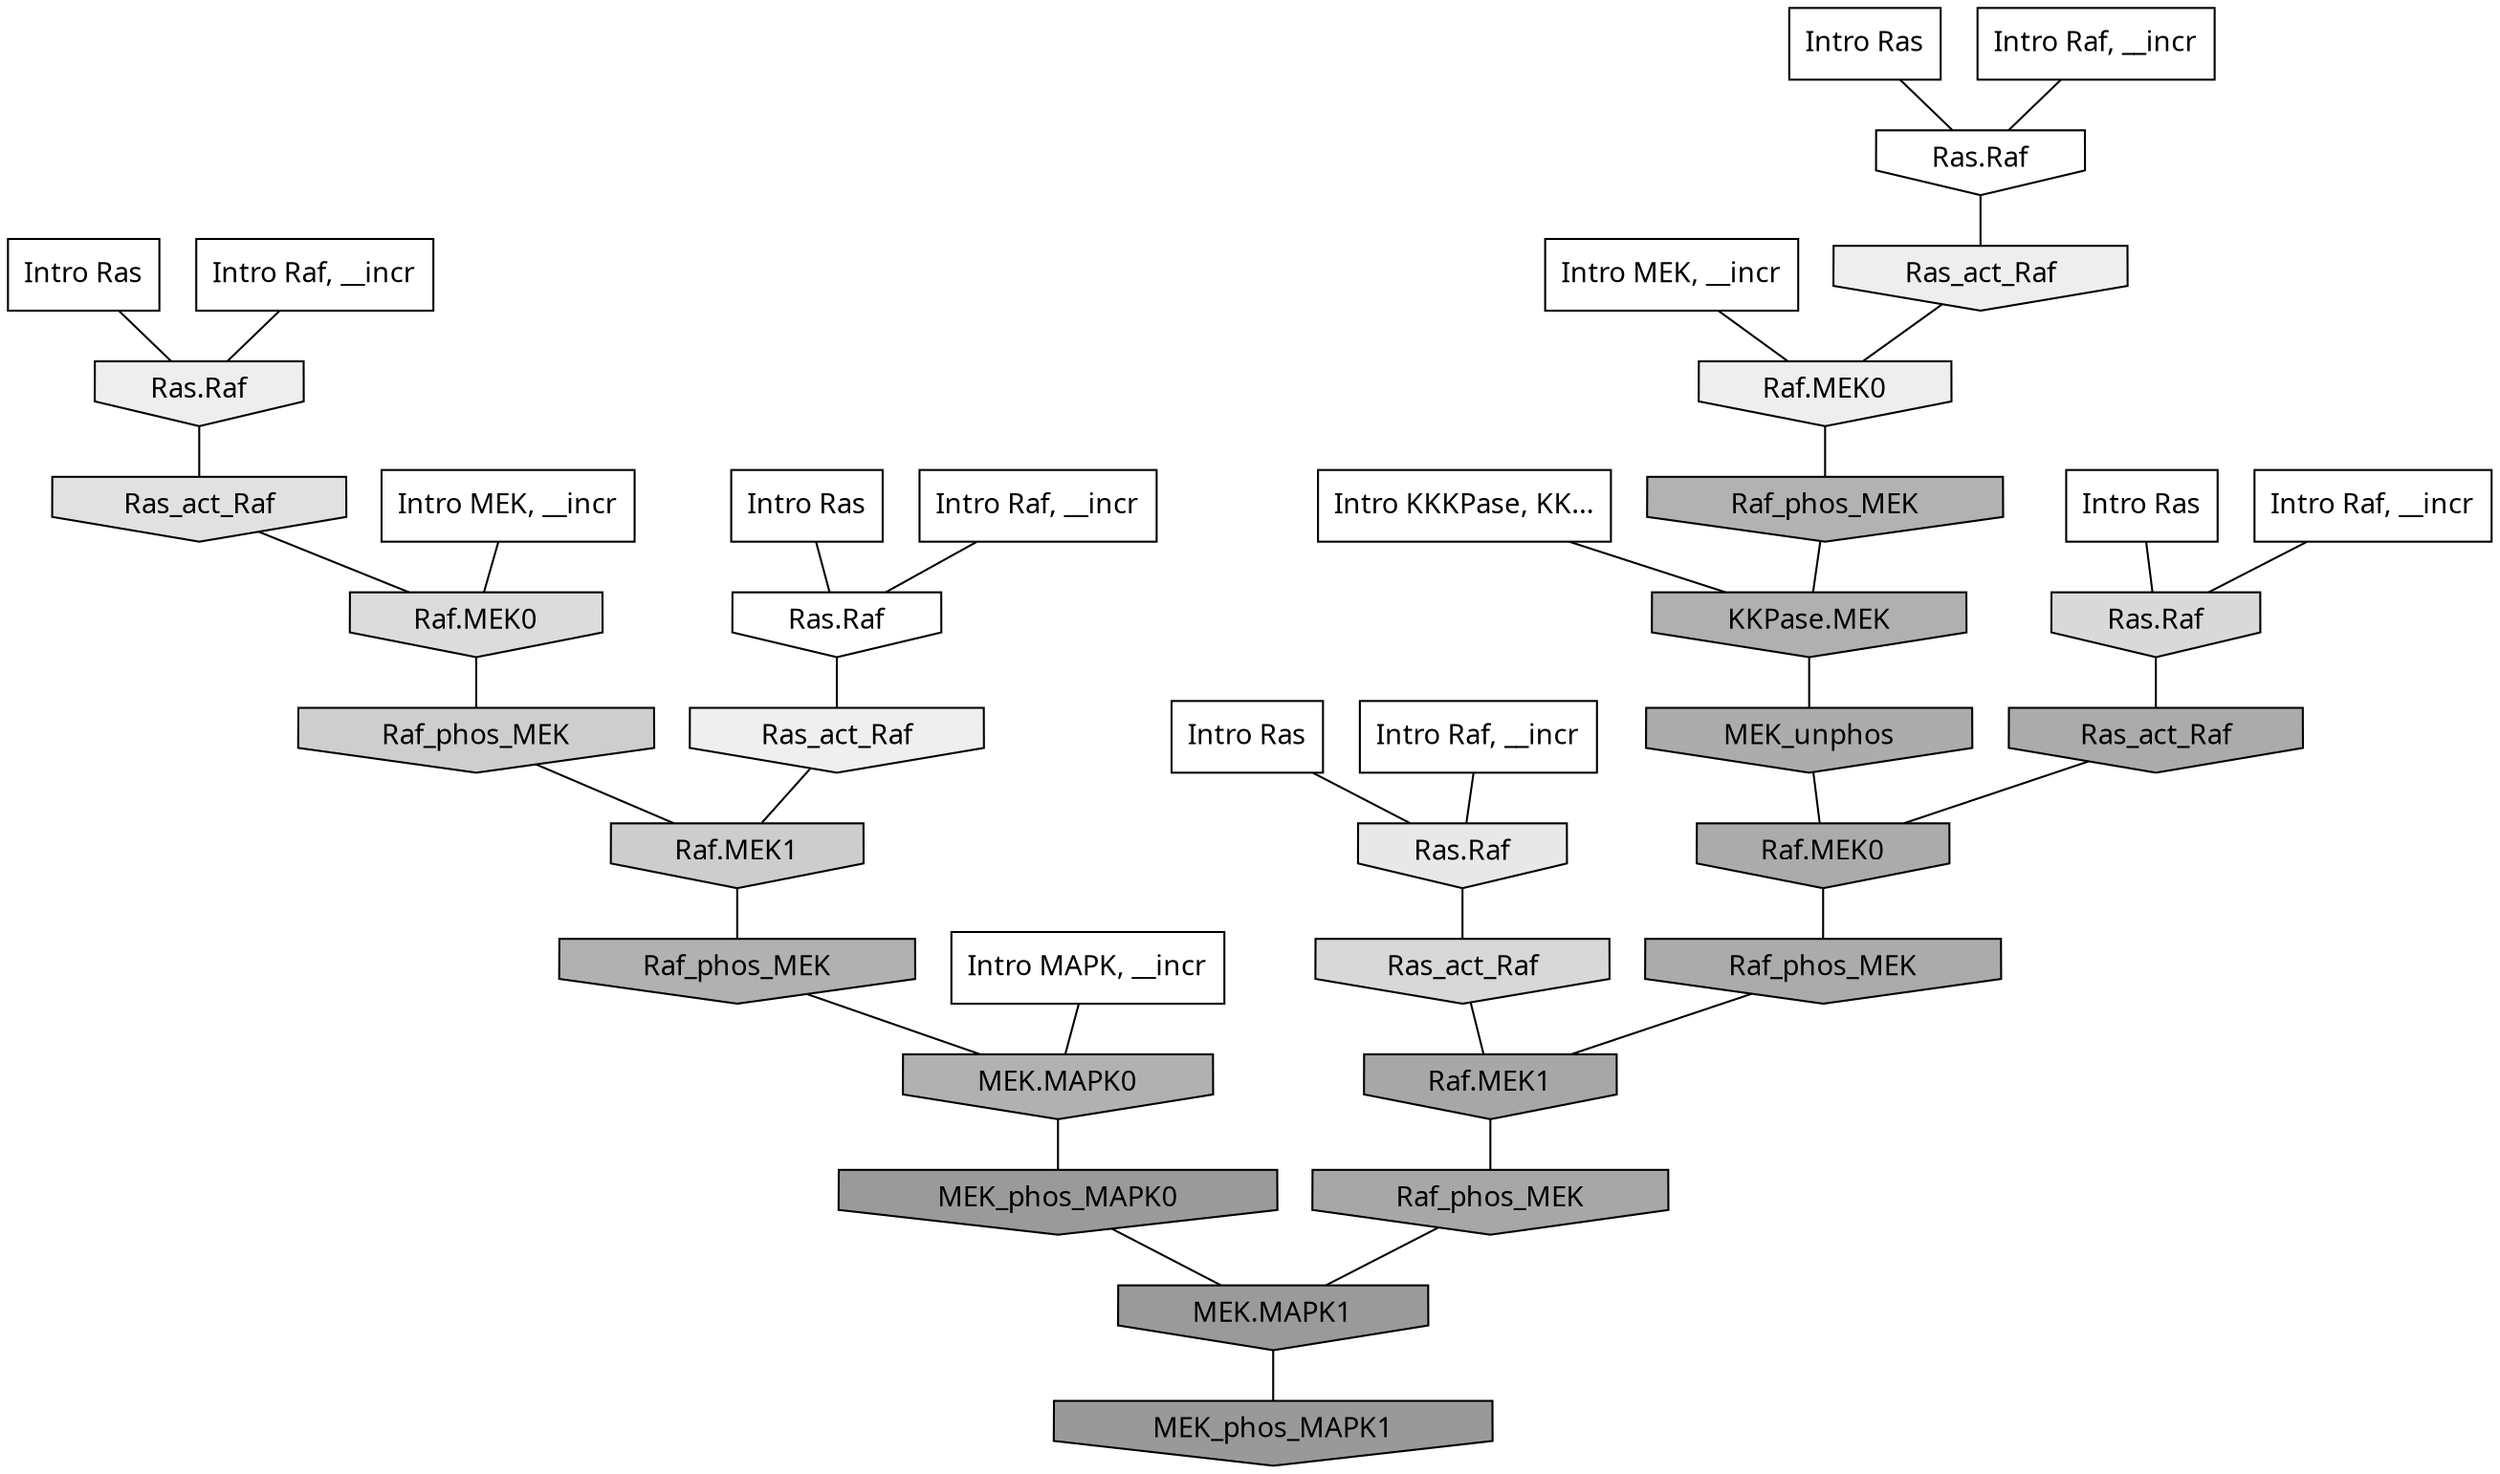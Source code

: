 digraph G{
  rankdir="TB";
  ranksep=0.30;
  node [fontname="CMU Serif"];
  edge [fontname="CMU Serif"];
  
  21 [label="Intro Ras", shape=rectangle, style=filled, fillcolor="0.000 0.000 1.000"]
  
  38 [label="Intro Ras", shape=rectangle, style=filled, fillcolor="0.000 0.000 1.000"]
  
  44 [label="Intro Ras", shape=rectangle, style=filled, fillcolor="0.000 0.000 1.000"]
  
  68 [label="Intro Ras", shape=rectangle, style=filled, fillcolor="0.000 0.000 1.000"]
  
  71 [label="Intro Ras", shape=rectangle, style=filled, fillcolor="0.000 0.000 1.000"]
  
  143 [label="Intro Raf, __incr", shape=rectangle, style=filled, fillcolor="0.000 0.000 1.000"]
  
  394 [label="Intro Raf, __incr", shape=rectangle, style=filled, fillcolor="0.000 0.000 1.000"]
  
  413 [label="Intro Raf, __incr", shape=rectangle, style=filled, fillcolor="0.000 0.000 1.000"]
  
  568 [label="Intro Raf, __incr", shape=rectangle, style=filled, fillcolor="0.000 0.000 1.000"]
  
  778 [label="Intro Raf, __incr", shape=rectangle, style=filled, fillcolor="0.000 0.000 1.000"]
  
  1102 [label="Intro MEK, __incr", shape=rectangle, style=filled, fillcolor="0.000 0.000 1.000"]
  
  1799 [label="Intro MEK, __incr", shape=rectangle, style=filled, fillcolor="0.000 0.000 1.000"]
  
  2682 [label="Intro MAPK, __incr", shape=rectangle, style=filled, fillcolor="0.000 0.000 1.000"]
  
  3195 [label="Intro KKKPase, KK...", shape=rectangle, style=filled, fillcolor="0.000 0.000 1.000"]
  
  3224 [label="Ras.Raf", shape=invhouse, style=filled, fillcolor="0.000 0.000 1.000"]
  
  3242 [label="Ras.Raf", shape=invhouse, style=filled, fillcolor="0.000 0.000 1.000"]
  
  3906 [label="Ras_act_Raf", shape=invhouse, style=filled, fillcolor="0.000 0.000 0.935"]
  
  3942 [label="Ras.Raf", shape=invhouse, style=filled, fillcolor="0.000 0.000 0.933"]
  
  3972 [label="Ras_act_Raf", shape=invhouse, style=filled, fillcolor="0.000 0.000 0.932"]
  
  3974 [label="Raf.MEK0", shape=invhouse, style=filled, fillcolor="0.000 0.000 0.932"]
  
  4334 [label="Ras.Raf", shape=invhouse, style=filled, fillcolor="0.000 0.000 0.907"]
  
  4809 [label="Ras_act_Raf", shape=invhouse, style=filled, fillcolor="0.000 0.000 0.880"]
  
  5130 [label="Raf.MEK0", shape=invhouse, style=filled, fillcolor="0.000 0.000 0.861"]
  
  5336 [label="Ras.Raf", shape=invhouse, style=filled, fillcolor="0.000 0.000 0.851"]
  
  5456 [label="Ras_act_Raf", shape=invhouse, style=filled, fillcolor="0.000 0.000 0.845"]
  
  6164 [label="Raf_phos_MEK", shape=invhouse, style=filled, fillcolor="0.000 0.000 0.807"]
  
  6262 [label="Raf.MEK1", shape=invhouse, style=filled, fillcolor="0.000 0.000 0.804"]
  
  9987 [label="Raf_phos_MEK", shape=invhouse, style=filled, fillcolor="0.000 0.000 0.699"]
  
  10262 [label="Raf_phos_MEK", shape=invhouse, style=filled, fillcolor="0.000 0.000 0.692"]
  
  10264 [label="MEK.MAPK0", shape=invhouse, style=filled, fillcolor="0.000 0.000 0.692"]
  
  10365 [label="KKPase.MEK", shape=invhouse, style=filled, fillcolor="0.000 0.000 0.691"]
  
  11325 [label="MEK_unphos", shape=invhouse, style=filled, fillcolor="0.000 0.000 0.673"]
  
  11459 [label="Ras_act_Raf", shape=invhouse, style=filled, fillcolor="0.000 0.000 0.670"]
  
  11462 [label="Raf.MEK0", shape=invhouse, style=filled, fillcolor="0.000 0.000 0.670"]
  
  11582 [label="Raf_phos_MEK", shape=invhouse, style=filled, fillcolor="0.000 0.000 0.668"]
  
  12418 [label="Raf.MEK1", shape=invhouse, style=filled, fillcolor="0.000 0.000 0.655"]
  
  12428 [label="Raf_phos_MEK", shape=invhouse, style=filled, fillcolor="0.000 0.000 0.655"]
  
  15824 [label="MEK_phos_MAPK0", shape=invhouse, style=filled, fillcolor="0.000 0.000 0.605"]
  
  15836 [label="MEK.MAPK1", shape=invhouse, style=filled, fillcolor="0.000 0.000 0.605"]
  
  16092 [label="MEK_phos_MAPK1", shape=invhouse, style=filled, fillcolor="0.000 0.000 0.600"]
  
  
  15836 -> 16092 [dir=none, color="0.000 0.000 0.000"] 
  15824 -> 15836 [dir=none, color="0.000 0.000 0.000"] 
  12428 -> 15836 [dir=none, color="0.000 0.000 0.000"] 
  12418 -> 12428 [dir=none, color="0.000 0.000 0.000"] 
  11582 -> 12418 [dir=none, color="0.000 0.000 0.000"] 
  11462 -> 11582 [dir=none, color="0.000 0.000 0.000"] 
  11459 -> 11462 [dir=none, color="0.000 0.000 0.000"] 
  11325 -> 11462 [dir=none, color="0.000 0.000 0.000"] 
  10365 -> 11325 [dir=none, color="0.000 0.000 0.000"] 
  10264 -> 15824 [dir=none, color="0.000 0.000 0.000"] 
  10262 -> 10264 [dir=none, color="0.000 0.000 0.000"] 
  9987 -> 10365 [dir=none, color="0.000 0.000 0.000"] 
  6262 -> 10262 [dir=none, color="0.000 0.000 0.000"] 
  6164 -> 6262 [dir=none, color="0.000 0.000 0.000"] 
  5456 -> 12418 [dir=none, color="0.000 0.000 0.000"] 
  5336 -> 11459 [dir=none, color="0.000 0.000 0.000"] 
  5130 -> 6164 [dir=none, color="0.000 0.000 0.000"] 
  4809 -> 5130 [dir=none, color="0.000 0.000 0.000"] 
  4334 -> 5456 [dir=none, color="0.000 0.000 0.000"] 
  3974 -> 9987 [dir=none, color="0.000 0.000 0.000"] 
  3972 -> 3974 [dir=none, color="0.000 0.000 0.000"] 
  3942 -> 4809 [dir=none, color="0.000 0.000 0.000"] 
  3906 -> 6262 [dir=none, color="0.000 0.000 0.000"] 
  3242 -> 3972 [dir=none, color="0.000 0.000 0.000"] 
  3224 -> 3906 [dir=none, color="0.000 0.000 0.000"] 
  3195 -> 10365 [dir=none, color="0.000 0.000 0.000"] 
  2682 -> 10264 [dir=none, color="0.000 0.000 0.000"] 
  1799 -> 3974 [dir=none, color="0.000 0.000 0.000"] 
  1102 -> 5130 [dir=none, color="0.000 0.000 0.000"] 
  778 -> 4334 [dir=none, color="0.000 0.000 0.000"] 
  568 -> 3242 [dir=none, color="0.000 0.000 0.000"] 
  413 -> 5336 [dir=none, color="0.000 0.000 0.000"] 
  394 -> 3224 [dir=none, color="0.000 0.000 0.000"] 
  143 -> 3942 [dir=none, color="0.000 0.000 0.000"] 
  71 -> 3224 [dir=none, color="0.000 0.000 0.000"] 
  68 -> 5336 [dir=none, color="0.000 0.000 0.000"] 
  44 -> 4334 [dir=none, color="0.000 0.000 0.000"] 
  38 -> 3242 [dir=none, color="0.000 0.000 0.000"] 
  21 -> 3942 [dir=none, color="0.000 0.000 0.000"] 
  
  }
